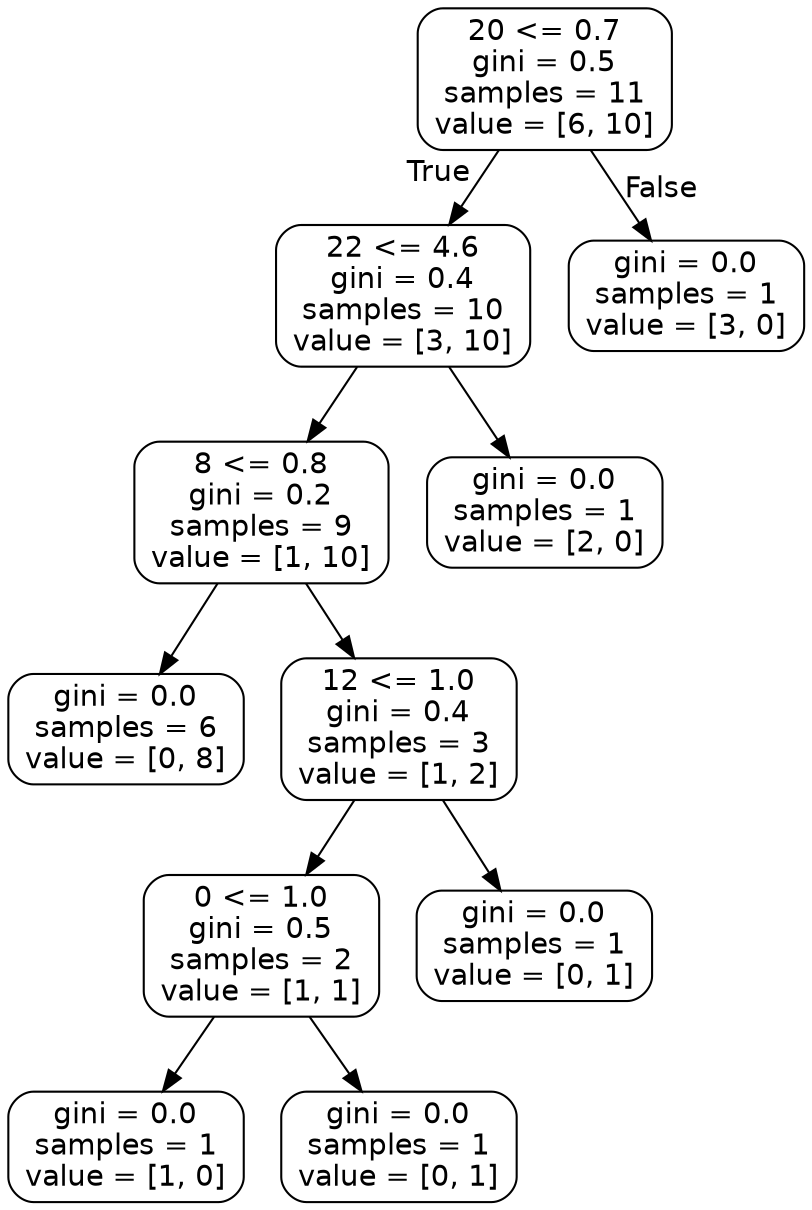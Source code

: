 digraph Tree {
node [shape=box, style="rounded", color="black", fontname=helvetica] ;
edge [fontname=helvetica] ;
0 [label="20 <= 0.7\ngini = 0.5\nsamples = 11\nvalue = [6, 10]"] ;
1 [label="22 <= 4.6\ngini = 0.4\nsamples = 10\nvalue = [3, 10]"] ;
0 -> 1 [labeldistance=2.5, labelangle=45, headlabel="True"] ;
2 [label="8 <= 0.8\ngini = 0.2\nsamples = 9\nvalue = [1, 10]"] ;
1 -> 2 ;
3 [label="gini = 0.0\nsamples = 6\nvalue = [0, 8]"] ;
2 -> 3 ;
4 [label="12 <= 1.0\ngini = 0.4\nsamples = 3\nvalue = [1, 2]"] ;
2 -> 4 ;
5 [label="0 <= 1.0\ngini = 0.5\nsamples = 2\nvalue = [1, 1]"] ;
4 -> 5 ;
6 [label="gini = 0.0\nsamples = 1\nvalue = [1, 0]"] ;
5 -> 6 ;
7 [label="gini = 0.0\nsamples = 1\nvalue = [0, 1]"] ;
5 -> 7 ;
8 [label="gini = 0.0\nsamples = 1\nvalue = [0, 1]"] ;
4 -> 8 ;
9 [label="gini = 0.0\nsamples = 1\nvalue = [2, 0]"] ;
1 -> 9 ;
10 [label="gini = 0.0\nsamples = 1\nvalue = [3, 0]"] ;
0 -> 10 [labeldistance=2.5, labelangle=-45, headlabel="False"] ;
}